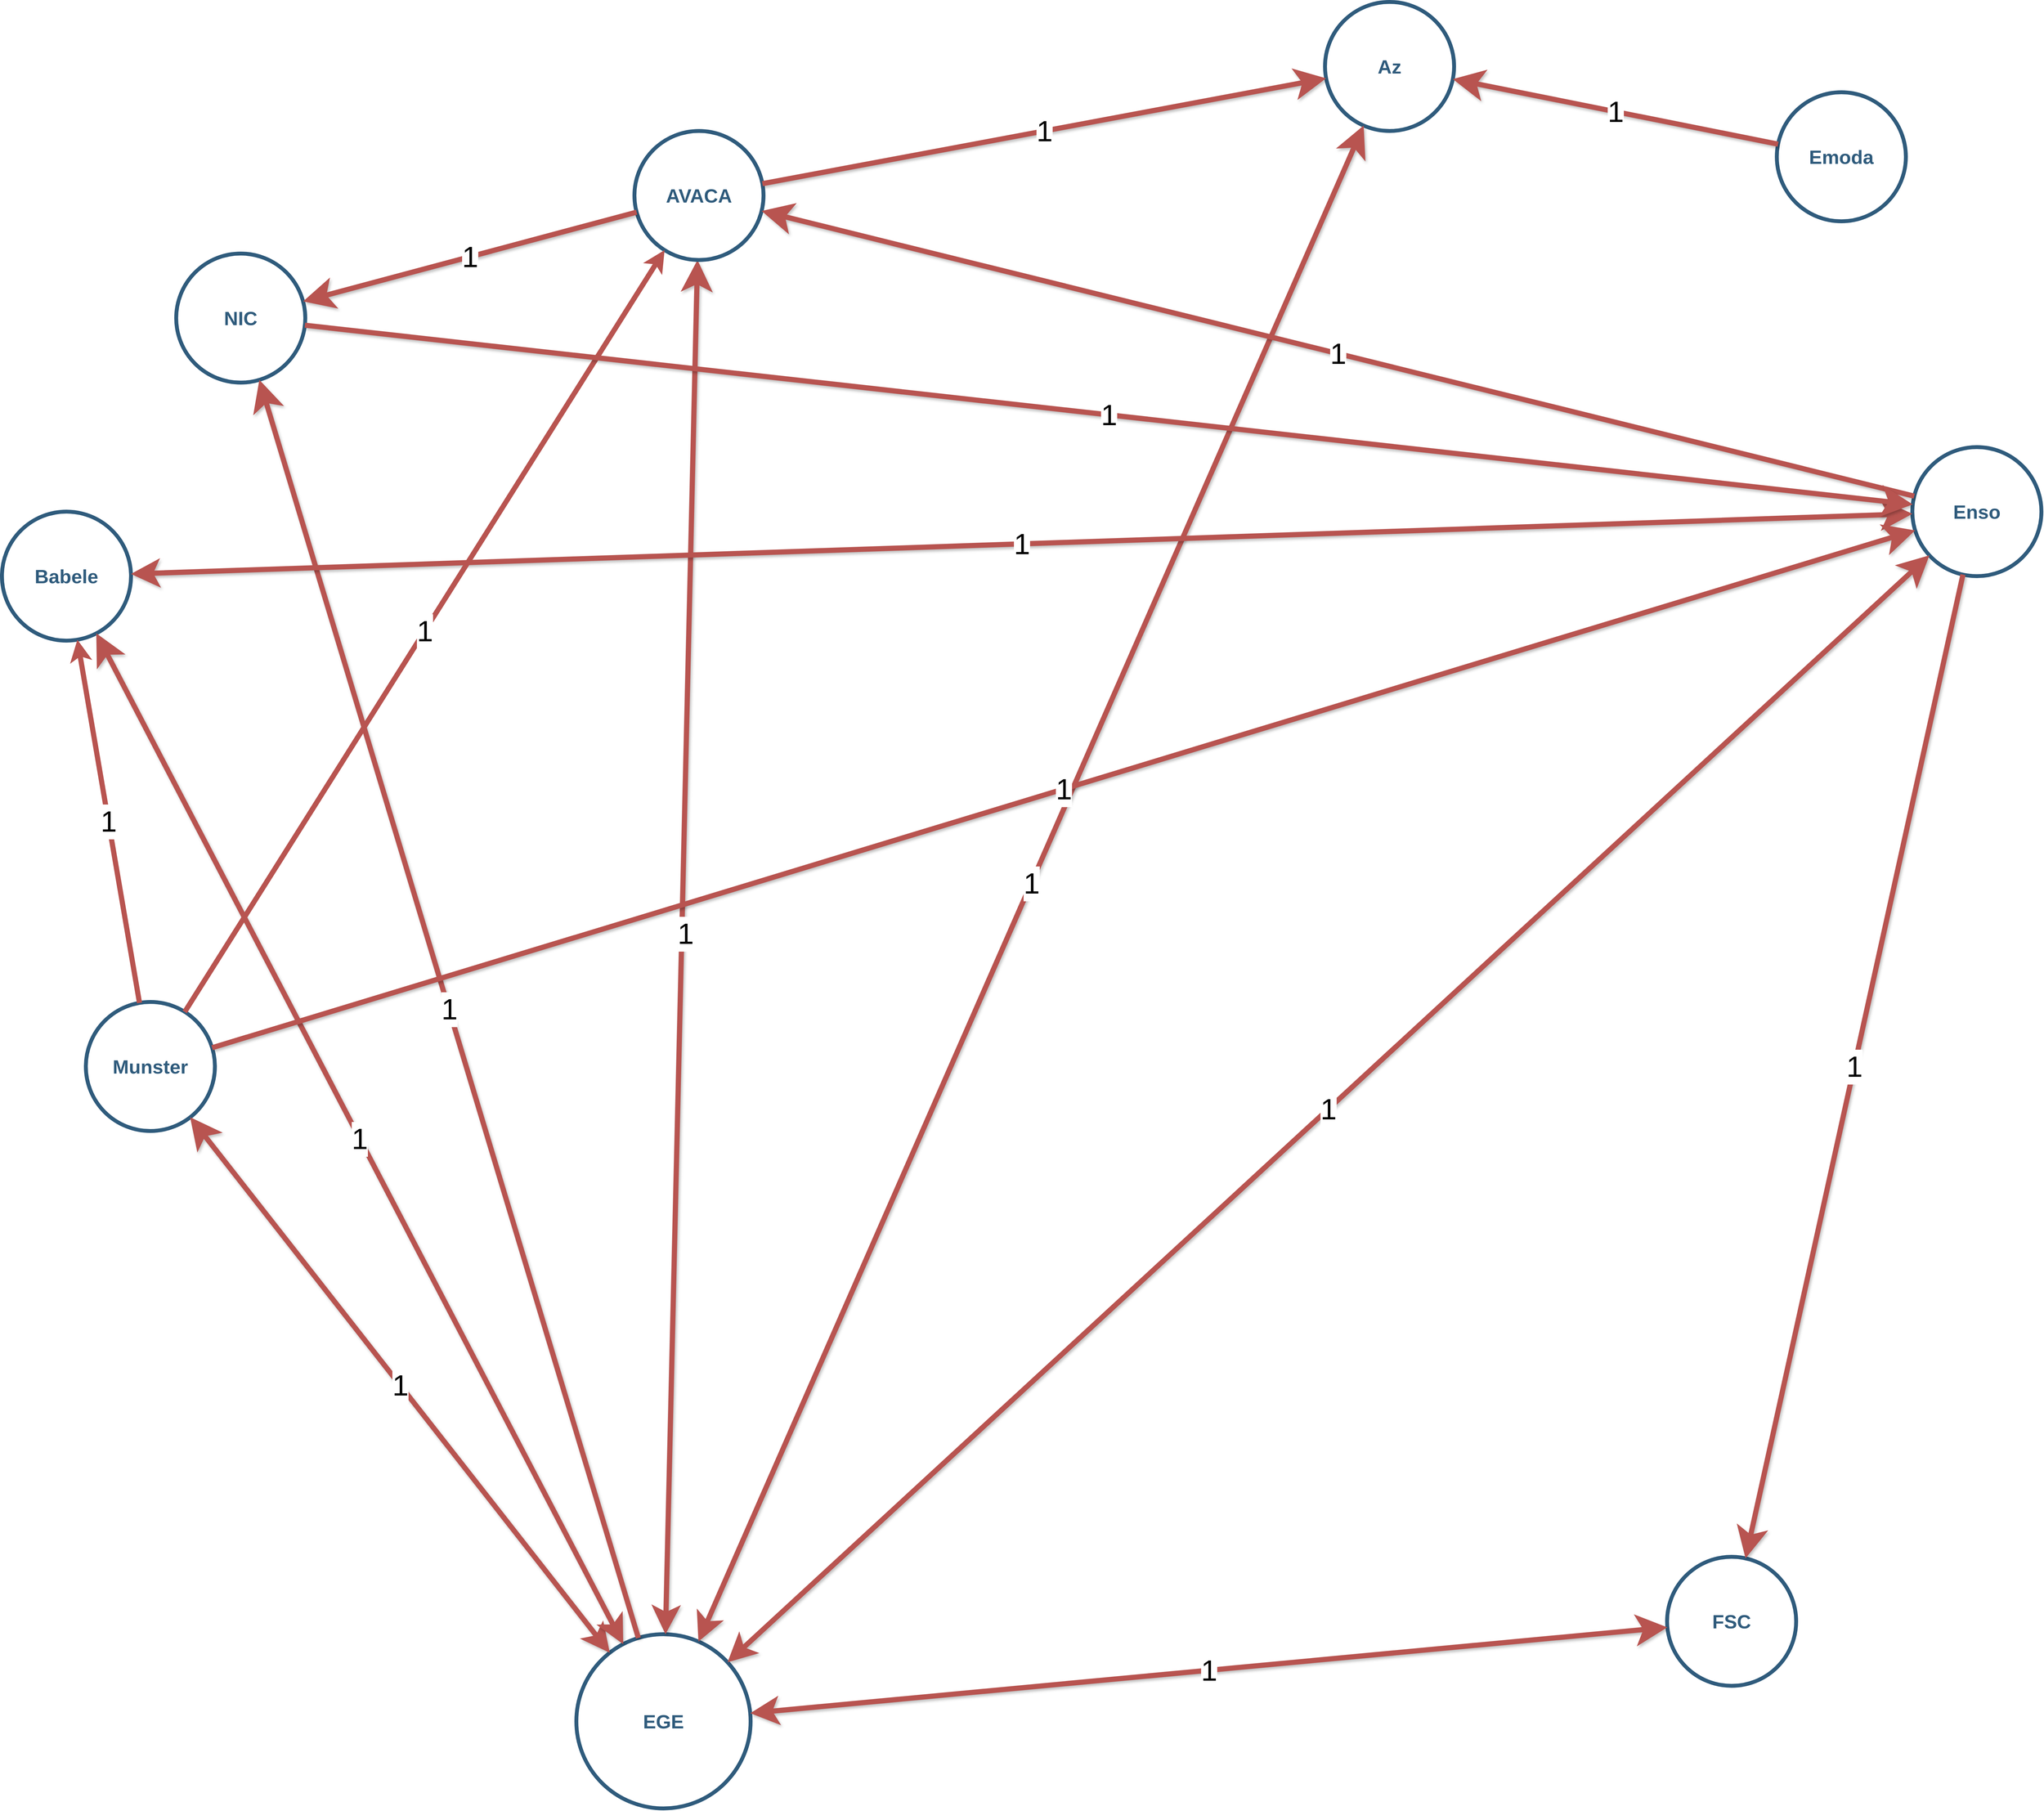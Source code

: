 <mxfile version="16.6.4" type="github">
  <diagram id="W2s8MJLVWpJcEm56MW2T" name="Page-1">
    <mxGraphModel dx="7878" dy="3150" grid="1" gridSize="10" guides="1" tooltips="1" connect="1" arrows="1" fold="1" page="1" pageScale="1" pageWidth="1169" pageHeight="827" math="0" shadow="0">
      <root>
        <mxCell id="0" />
        <mxCell id="1" parent="0" />
        <mxCell id="6P3J1ddqpNdzm3xkEEqz-1" value="EGE" style="ellipse;whiteSpace=wrap;html=1;shadow=0;fontFamily=Helvetica;fontSize=30;fontColor=#2F5B7C;align=center;strokeColor=#2F5B7C;strokeWidth=6;fillColor=#FFFFFF;fontStyle=1;gradientColor=none;rotation=0;" parent="1" vertex="1">
          <mxGeometry x="-610" y="1760" width="270" height="270" as="geometry" />
        </mxCell>
        <mxCell id="6P3J1ddqpNdzm3xkEEqz-2" value="&lt;font style=&quot;font-size: 45px;&quot;&gt;1&lt;/font&gt;" style="endArrow=classic;html=1;rounded=0;endSize=24;startSize=20;jumpSize=10;strokeWidth=8;fillColor=#f8cecc;strokeColor=#b85450;startArrow=classic;startFill=1;endFill=1;fontSize=45;jumpStyle=none;shadow=1;" parent="1" source="6P3J1ddqpNdzm3xkEEqz-1" target="6P3J1ddqpNdzm3xkEEqz-3" edge="1">
          <mxGeometry x="0.02" y="-6" width="50" height="50" relative="1" as="geometry">
            <mxPoint x="810" y="420" as="sourcePoint" />
            <mxPoint x="1000" y="220" as="targetPoint" />
            <mxPoint as="offset" />
          </mxGeometry>
        </mxCell>
        <mxCell id="6P3J1ddqpNdzm3xkEEqz-3" value="AVACA" style="ellipse;whiteSpace=wrap;html=1;shadow=0;fontFamily=Helvetica;fontSize=30;fontColor=#2F5B7C;align=center;strokeColor=#2F5B7C;strokeWidth=6;fillColor=#FFFFFF;fontStyle=1;gradientColor=none;" parent="1" vertex="1">
          <mxGeometry x="-520" y="-570" width="200" height="200" as="geometry" />
        </mxCell>
        <mxCell id="6P3J1ddqpNdzm3xkEEqz-4" value="Az" style="ellipse;whiteSpace=wrap;html=1;shadow=0;fontFamily=Helvetica;fontSize=30;fontColor=#2F5B7C;align=center;strokeColor=#2F5B7C;strokeWidth=6;fillColor=#FFFFFF;fontStyle=1;gradientColor=none;" parent="1" vertex="1">
          <mxGeometry x="550" y="-770" width="200" height="200" as="geometry" />
        </mxCell>
        <mxCell id="6P3J1ddqpNdzm3xkEEqz-5" value="Babele" style="ellipse;whiteSpace=wrap;html=1;shadow=0;fontFamily=Helvetica;fontSize=30;fontColor=#2F5B7C;align=center;strokeColor=#2F5B7C;strokeWidth=6;fillColor=#FFFFFF;fontStyle=1;gradientColor=none;" parent="1" vertex="1">
          <mxGeometry x="-1500" y="20" width="200" height="200" as="geometry" />
        </mxCell>
        <mxCell id="6P3J1ddqpNdzm3xkEEqz-6" value="Enso" style="ellipse;whiteSpace=wrap;html=1;shadow=0;fontFamily=Helvetica;fontSize=30;fontColor=#2F5B7C;align=center;strokeColor=#2F5B7C;strokeWidth=6;fillColor=#FFFFFF;fontStyle=1;gradientColor=none;" parent="1" vertex="1">
          <mxGeometry x="1460" y="-80" width="200" height="200" as="geometry" />
        </mxCell>
        <mxCell id="6P3J1ddqpNdzm3xkEEqz-7" value="FSC" style="ellipse;whiteSpace=wrap;html=1;shadow=0;fontFamily=Helvetica;fontSize=30;fontColor=#2F5B7C;align=center;strokeColor=#2F5B7C;strokeWidth=6;fillColor=#FFFFFF;fontStyle=1;gradientColor=none;" parent="1" vertex="1">
          <mxGeometry x="1080" y="1640" width="200" height="200" as="geometry" />
        </mxCell>
        <mxCell id="6P3J1ddqpNdzm3xkEEqz-8" value="Munster" style="ellipse;whiteSpace=wrap;html=1;shadow=0;fontFamily=Helvetica;fontSize=30;fontColor=#2F5B7C;align=center;strokeColor=#2F5B7C;strokeWidth=6;fillColor=#FFFFFF;fontStyle=1;gradientColor=none;" parent="1" vertex="1">
          <mxGeometry x="-1370" y="780" width="200" height="200" as="geometry" />
        </mxCell>
        <mxCell id="6P3J1ddqpNdzm3xkEEqz-9" value="NIC" style="ellipse;whiteSpace=wrap;html=1;shadow=0;fontFamily=Helvetica;fontSize=30;fontColor=#2F5B7C;align=center;strokeColor=#2F5B7C;strokeWidth=6;fillColor=#FFFFFF;fontStyle=1;gradientColor=none;" parent="1" vertex="1">
          <mxGeometry x="-1230" y="-380" width="200" height="200" as="geometry" />
        </mxCell>
        <mxCell id="6P3J1ddqpNdzm3xkEEqz-10" value="&lt;font style=&quot;font-size: 45px;&quot;&gt;1&lt;/font&gt;" style="endArrow=classic;html=1;rounded=0;endSize=24;startSize=20;jumpSize=10;strokeWidth=8;fillColor=#f8cecc;strokeColor=#b85450;startArrow=classic;startFill=1;fontSize=45;jumpStyle=none;shadow=1;" parent="1" source="6P3J1ddqpNdzm3xkEEqz-1" target="6P3J1ddqpNdzm3xkEEqz-4" edge="1">
          <mxGeometry width="50" height="50" relative="1" as="geometry">
            <mxPoint x="880" y="440" as="sourcePoint" />
            <mxPoint x="543.79" y="363.42" as="targetPoint" />
          </mxGeometry>
        </mxCell>
        <mxCell id="6P3J1ddqpNdzm3xkEEqz-11" value="&lt;font style=&quot;font-size: 45px;&quot;&gt;1&lt;/font&gt;" style="endArrow=classic;html=1;rounded=0;endSize=24;startSize=20;jumpSize=10;strokeWidth=8;fillColor=#f8cecc;strokeColor=#b85450;startArrow=classic;startFill=1;endFill=1;fontSize=45;jumpStyle=none;shadow=1;" parent="1" source="6P3J1ddqpNdzm3xkEEqz-1" target="6P3J1ddqpNdzm3xkEEqz-8" edge="1">
          <mxGeometry width="50" height="50" relative="1" as="geometry">
            <mxPoint x="750.001" y="666.121" as="sourcePoint" />
            <mxPoint x="494.25" y="540.0" as="targetPoint" />
          </mxGeometry>
        </mxCell>
        <mxCell id="6P3J1ddqpNdzm3xkEEqz-12" value="&lt;font style=&quot;font-size: 45px;&quot;&gt;1&lt;/font&gt;" style="endArrow=classic;html=1;rounded=0;endSize=24;startSize=20;jumpSize=10;strokeWidth=8;fillColor=#f8cecc;strokeColor=#b85450;startArrow=none;startFill=0;endFill=1;fontSize=45;jumpStyle=none;shadow=1;" parent="1" source="6P3J1ddqpNdzm3xkEEqz-1" target="6P3J1ddqpNdzm3xkEEqz-9" edge="1">
          <mxGeometry width="50" height="50" relative="1" as="geometry">
            <mxPoint x="782.809" y="680.088" as="sourcePoint" />
            <mxPoint x="576.925" y="819.516" as="targetPoint" />
          </mxGeometry>
        </mxCell>
        <mxCell id="6P3J1ddqpNdzm3xkEEqz-13" value="&lt;font style=&quot;font-size: 45px;&quot;&gt;1&lt;/font&gt;" style="endArrow=classic;html=1;rounded=0;endSize=24;startSize=20;jumpSize=10;strokeWidth=8;fillColor=#f8cecc;strokeColor=#b85450;startArrow=classic;startFill=1;endFill=1;fontSize=45;jumpStyle=none;shadow=1;" parent="1" source="6P3J1ddqpNdzm3xkEEqz-1" target="6P3J1ddqpNdzm3xkEEqz-7" edge="1">
          <mxGeometry width="50" height="50" relative="1" as="geometry">
            <mxPoint x="792.809" y="690.088" as="sourcePoint" />
            <mxPoint x="586.925" y="829.516" as="targetPoint" />
          </mxGeometry>
        </mxCell>
        <mxCell id="6P3J1ddqpNdzm3xkEEqz-14" value="&lt;font style=&quot;font-size: 45px;&quot;&gt;1&lt;/font&gt;" style="endArrow=classic;html=1;rounded=0;endSize=24;startSize=20;jumpSize=10;strokeWidth=8;fillColor=#f8cecc;strokeColor=#b85450;startArrow=classic;startFill=1;endFill=1;fontSize=45;jumpStyle=none;shadow=1;" parent="1" source="6P3J1ddqpNdzm3xkEEqz-1" target="6P3J1ddqpNdzm3xkEEqz-5" edge="1">
          <mxGeometry width="50" height="50" relative="1" as="geometry">
            <mxPoint x="1169.999" y="249.998" as="sourcePoint" />
            <mxPoint x="964.115" y="389.426" as="targetPoint" />
          </mxGeometry>
        </mxCell>
        <mxCell id="6P3J1ddqpNdzm3xkEEqz-15" value="&lt;font style=&quot;font-size: 45px;&quot;&gt;1&lt;/font&gt;" style="endArrow=classic;html=1;rounded=0;endSize=24;startSize=20;jumpSize=10;strokeWidth=8;fillColor=#f8cecc;strokeColor=#b85450;startArrow=classic;startFill=1;endFill=1;fontSize=45;jumpStyle=none;shadow=1;" parent="1" source="6P3J1ddqpNdzm3xkEEqz-1" target="6P3J1ddqpNdzm3xkEEqz-6" edge="1">
          <mxGeometry width="50" height="50" relative="1" as="geometry">
            <mxPoint x="1085.889" y="129.998" as="sourcePoint" />
            <mxPoint x="880.005" y="269.426" as="targetPoint" />
          </mxGeometry>
        </mxCell>
        <mxCell id="6P3J1ddqpNdzm3xkEEqz-16" value="&lt;font style=&quot;font-size: 45px;&quot;&gt;1&lt;/font&gt;" style="endArrow=classic;html=1;rounded=0;endSize=24;startSize=20;jumpSize=10;strokeWidth=8;fillColor=#f8cecc;strokeColor=#b85450;startArrow=none;startFill=0;endFill=1;fontSize=45;jumpStyle=none;shadow=1;" parent="1" source="6P3J1ddqpNdzm3xkEEqz-3" target="6P3J1ddqpNdzm3xkEEqz-4" edge="1">
          <mxGeometry width="50" height="50" relative="1" as="geometry">
            <mxPoint x="894.251" y="139.201" as="sourcePoint" />
            <mxPoint x="429.997" y="-10.002" as="targetPoint" />
          </mxGeometry>
        </mxCell>
        <mxCell id="6P3J1ddqpNdzm3xkEEqz-17" value="&lt;font style=&quot;font-size: 45px;&quot;&gt;1&lt;/font&gt;" style="endArrow=classic;html=1;rounded=0;endSize=24;startSize=20;jumpSize=10;strokeWidth=8;fillColor=#f8cecc;strokeColor=#b85450;startArrow=none;startFill=0;endFill=1;fontSize=45;jumpStyle=none;shadow=1;" parent="1" source="6P3J1ddqpNdzm3xkEEqz-3" target="6P3J1ddqpNdzm3xkEEqz-9" edge="1">
          <mxGeometry width="50" height="50" relative="1" as="geometry">
            <mxPoint x="909.541" y="409.541" as="sourcePoint" />
            <mxPoint x="445.287" y="260.338" as="targetPoint" />
          </mxGeometry>
        </mxCell>
        <mxCell id="6P3J1ddqpNdzm3xkEEqz-18" value="&lt;font style=&quot;font-size: 45px;&quot;&gt;1&lt;/font&gt;" style="endArrow=classic;html=1;rounded=0;endSize=24;startSize=20;jumpSize=10;strokeWidth=8;fillColor=#f8cecc;strokeColor=#b85450;startArrow=classic;startFill=1;endFill=1;fontSize=45;jumpStyle=none;shadow=1;" parent="1" source="6P3J1ddqpNdzm3xkEEqz-5" target="6P3J1ddqpNdzm3xkEEqz-6" edge="1">
          <mxGeometry width="50" height="50" relative="1" as="geometry">
            <mxPoint x="1379.999" y="493.181" as="sourcePoint" />
            <mxPoint x="1864.972" y="-79.999" as="targetPoint" />
          </mxGeometry>
        </mxCell>
        <mxCell id="6P3J1ddqpNdzm3xkEEqz-19" value="Emoda" style="ellipse;whiteSpace=wrap;html=1;shadow=0;fontFamily=Helvetica;fontSize=30;fontColor=#2F5B7C;align=center;strokeColor=#2F5B7C;strokeWidth=6;fillColor=#FFFFFF;fontStyle=1;gradientColor=none;" parent="1" vertex="1">
          <mxGeometry x="1250" y="-630" width="200" height="200" as="geometry" />
        </mxCell>
        <mxCell id="6P3J1ddqpNdzm3xkEEqz-20" value="&lt;font style=&quot;font-size: 45px;&quot;&gt;1&lt;/font&gt;" style="endArrow=classic;html=1;rounded=0;endSize=24;startSize=20;jumpSize=10;strokeWidth=8;fillColor=#f8cecc;strokeColor=#b85450;startArrow=none;startFill=0;endFill=1;fontSize=45;jumpStyle=none;shadow=1;" parent="1" source="6P3J1ddqpNdzm3xkEEqz-19" target="6P3J1ddqpNdzm3xkEEqz-4" edge="1">
          <mxGeometry width="50" height="50" relative="1" as="geometry">
            <mxPoint x="1110.01" y="720.08" as="sourcePoint" />
            <mxPoint x="1240" y="1100" as="targetPoint" />
          </mxGeometry>
        </mxCell>
        <mxCell id="6P3J1ddqpNdzm3xkEEqz-21" value="&lt;font style=&quot;font-size: 45px;&quot;&gt;1&lt;/font&gt;" style="endArrow=classic;html=1;rounded=0;endSize=24;startSize=20;jumpSize=10;strokeWidth=8;fillColor=#f8cecc;strokeColor=#b85450;startArrow=none;startFill=0;endFill=1;fontSize=45;jumpStyle=none;shadow=1;" parent="1" source="6P3J1ddqpNdzm3xkEEqz-6" target="6P3J1ddqpNdzm3xkEEqz-3" edge="1">
          <mxGeometry width="50" height="50" relative="1" as="geometry">
            <mxPoint x="1814.755" y="631.169" as="sourcePoint" />
            <mxPoint x="1755.596" y="258.776" as="targetPoint" />
          </mxGeometry>
        </mxCell>
        <mxCell id="6P3J1ddqpNdzm3xkEEqz-22" value="&lt;font style=&quot;font-size: 45px;&quot;&gt;1&lt;/font&gt;" style="endArrow=classic;html=1;rounded=0;endSize=24;startSize=20;jumpSize=10;strokeWidth=8;fillColor=#f8cecc;strokeColor=#b85450;startArrow=none;startFill=0;endFill=1;fontSize=45;jumpStyle=none;shadow=1;" parent="1" source="6P3J1ddqpNdzm3xkEEqz-6" target="6P3J1ddqpNdzm3xkEEqz-7" edge="1">
          <mxGeometry width="50" height="50" relative="1" as="geometry">
            <mxPoint x="1521.651" y="181.904" as="sourcePoint" />
            <mxPoint x="368.328" y="-31.791" as="targetPoint" />
          </mxGeometry>
        </mxCell>
        <mxCell id="6P3J1ddqpNdzm3xkEEqz-23" value="&lt;font style=&quot;font-size: 45px;&quot;&gt;1&lt;/font&gt;" style="endArrow=classic;html=1;rounded=0;endSize=24;startSize=20;jumpSize=10;strokeWidth=8;fillColor=#f8cecc;strokeColor=#b85450;startArrow=none;startFill=0;endFill=1;fontSize=45;jumpStyle=none;shadow=1;" parent="1" source="6P3J1ddqpNdzm3xkEEqz-8" target="6P3J1ddqpNdzm3xkEEqz-6" edge="1">
          <mxGeometry width="50" height="50" relative="1" as="geometry">
            <mxPoint x="311.633" y="40.921" as="sourcePoint" />
            <mxPoint x="828.358" y="1169.083" as="targetPoint" />
          </mxGeometry>
        </mxCell>
        <mxCell id="6P3J1ddqpNdzm3xkEEqz-24" value="&lt;font style=&quot;font-size: 45px;&quot;&gt;1&lt;/font&gt;" style="endArrow=classic;html=1;rounded=0;endSize=9;startSize=9;jumpSize=10;strokeWidth=8;fillColor=#f8cecc;strokeColor=#b85450;startArrow=none;startFill=0;endFill=1;fontSize=45;" parent="1" source="6P3J1ddqpNdzm3xkEEqz-8" target="6P3J1ddqpNdzm3xkEEqz-3" edge="1">
          <mxGeometry width="50" height="50" relative="1" as="geometry">
            <mxPoint x="321.633" y="50.921" as="sourcePoint" />
            <mxPoint x="838.358" y="1179.083" as="targetPoint" />
          </mxGeometry>
        </mxCell>
        <mxCell id="6P3J1ddqpNdzm3xkEEqz-25" value="&lt;font style=&quot;font-size: 45px;&quot;&gt;1&lt;/font&gt;" style="endArrow=classic;html=1;rounded=0;endSize=9;startSize=9;jumpSize=10;strokeWidth=8;fillColor=#f8cecc;strokeColor=#b85450;startArrow=none;startFill=0;endFill=1;fontSize=45;" parent="1" source="6P3J1ddqpNdzm3xkEEqz-8" target="6P3J1ddqpNdzm3xkEEqz-5" edge="1">
          <mxGeometry width="50" height="50" relative="1" as="geometry">
            <mxPoint x="-1180.001" y="1606.927" as="sourcePoint" />
            <mxPoint x="-529.749" y="940.001" as="targetPoint" />
          </mxGeometry>
        </mxCell>
        <mxCell id="rloTXm9acK166C5jyJkT-2" value="&lt;font style=&quot;font-size: 45px;&quot;&gt;1&lt;/font&gt;" style="endArrow=classic;html=1;rounded=0;endSize=24;startSize=20;jumpSize=10;strokeWidth=8;fillColor=#f8cecc;strokeColor=#b85450;startArrow=none;startFill=0;endFill=1;fontSize=45;jumpStyle=none;shadow=1;" edge="1" parent="1" source="6P3J1ddqpNdzm3xkEEqz-9" target="6P3J1ddqpNdzm3xkEEqz-6">
          <mxGeometry width="50" height="50" relative="1" as="geometry">
            <mxPoint x="-660" y="100" as="sourcePoint" />
            <mxPoint x="-850" y="-230" as="targetPoint" />
          </mxGeometry>
        </mxCell>
      </root>
    </mxGraphModel>
  </diagram>
</mxfile>
